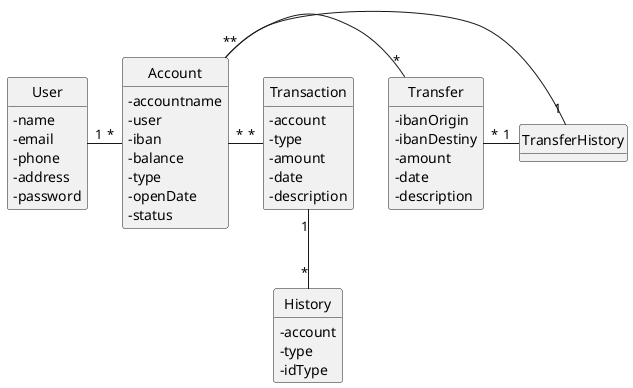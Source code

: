 @startuml DomainModel
'https://plantuml.com/class-diagram
skinparam classAttributeIconSize 0
hide circle
hide methods

class User {
    - name
    - email 
    - phone
    - address
    - password
}

class Account {
    - accountname
    - user
    - iban
    - balance
    - type
    - openDate
    - status
}

class Transfer {
    - ibanOrigin
    - ibanDestiny
    - amount
    - date
    - description
}

class Transaction {
    - account
    - type
    - amount
    - date
    - description
}

class History {
    - account
    - type
    - idType
}

User "1"-"*" Account
Account "*"-"*" Transfer
Account "*"-"1" TransferHistory
Transfer "*"-"1" TransferHistory
Account "*"-"*" Transaction
Transaction "1"-d-"*" History

@enduml